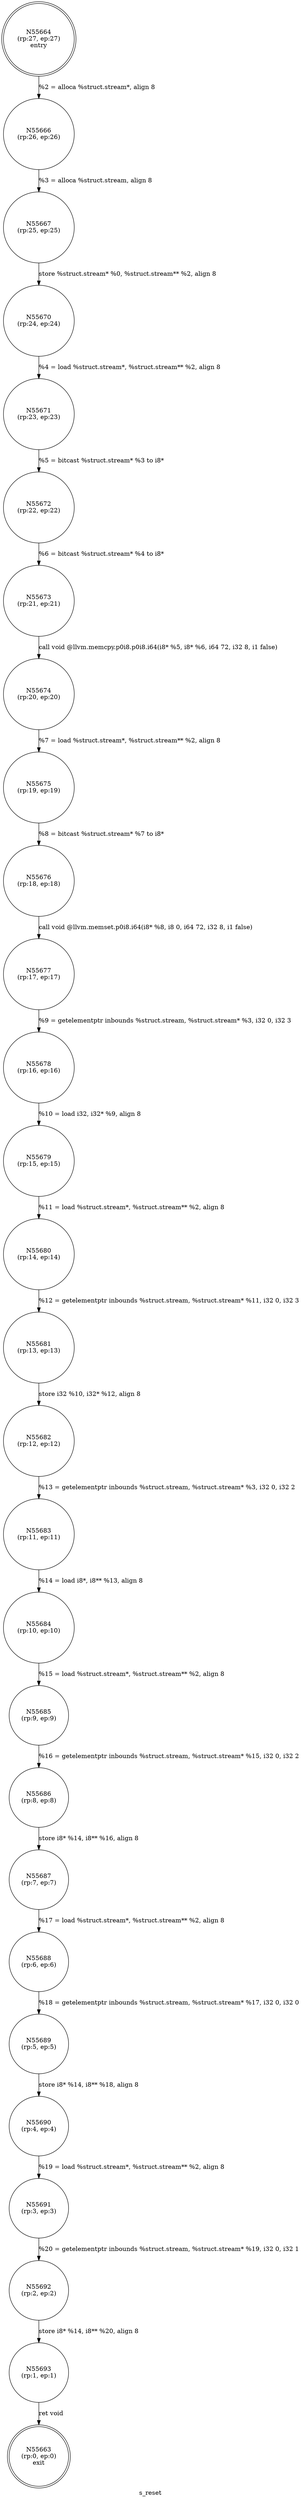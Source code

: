 digraph s_reset {
label="s_reset"
55663 [label="N55663\n(rp:0, ep:0)\nexit", shape="doublecircle"]
55664 [label="N55664\n(rp:27, ep:27)\nentry", shape="doublecircle"]
55664 -> 55666 [label="%2 = alloca %struct.stream*, align 8"]
55666 [label="N55666\n(rp:26, ep:26)", shape="circle"]
55666 -> 55667 [label="%3 = alloca %struct.stream, align 8"]
55667 [label="N55667\n(rp:25, ep:25)", shape="circle"]
55667 -> 55670 [label="store %struct.stream* %0, %struct.stream** %2, align 8"]
55670 [label="N55670\n(rp:24, ep:24)", shape="circle"]
55670 -> 55671 [label="%4 = load %struct.stream*, %struct.stream** %2, align 8"]
55671 [label="N55671\n(rp:23, ep:23)", shape="circle"]
55671 -> 55672 [label="%5 = bitcast %struct.stream* %3 to i8*"]
55672 [label="N55672\n(rp:22, ep:22)", shape="circle"]
55672 -> 55673 [label="%6 = bitcast %struct.stream* %4 to i8*"]
55673 [label="N55673\n(rp:21, ep:21)", shape="circle"]
55673 -> 55674 [label="call void @llvm.memcpy.p0i8.p0i8.i64(i8* %5, i8* %6, i64 72, i32 8, i1 false)"]
55674 [label="N55674\n(rp:20, ep:20)", shape="circle"]
55674 -> 55675 [label="%7 = load %struct.stream*, %struct.stream** %2, align 8"]
55675 [label="N55675\n(rp:19, ep:19)", shape="circle"]
55675 -> 55676 [label="%8 = bitcast %struct.stream* %7 to i8*"]
55676 [label="N55676\n(rp:18, ep:18)", shape="circle"]
55676 -> 55677 [label="call void @llvm.memset.p0i8.i64(i8* %8, i8 0, i64 72, i32 8, i1 false)"]
55677 [label="N55677\n(rp:17, ep:17)", shape="circle"]
55677 -> 55678 [label="%9 = getelementptr inbounds %struct.stream, %struct.stream* %3, i32 0, i32 3"]
55678 [label="N55678\n(rp:16, ep:16)", shape="circle"]
55678 -> 55679 [label="%10 = load i32, i32* %9, align 8"]
55679 [label="N55679\n(rp:15, ep:15)", shape="circle"]
55679 -> 55680 [label="%11 = load %struct.stream*, %struct.stream** %2, align 8"]
55680 [label="N55680\n(rp:14, ep:14)", shape="circle"]
55680 -> 55681 [label="%12 = getelementptr inbounds %struct.stream, %struct.stream* %11, i32 0, i32 3"]
55681 [label="N55681\n(rp:13, ep:13)", shape="circle"]
55681 -> 55682 [label="store i32 %10, i32* %12, align 8"]
55682 [label="N55682\n(rp:12, ep:12)", shape="circle"]
55682 -> 55683 [label="%13 = getelementptr inbounds %struct.stream, %struct.stream* %3, i32 0, i32 2"]
55683 [label="N55683\n(rp:11, ep:11)", shape="circle"]
55683 -> 55684 [label="%14 = load i8*, i8** %13, align 8"]
55684 [label="N55684\n(rp:10, ep:10)", shape="circle"]
55684 -> 55685 [label="%15 = load %struct.stream*, %struct.stream** %2, align 8"]
55685 [label="N55685\n(rp:9, ep:9)", shape="circle"]
55685 -> 55686 [label="%16 = getelementptr inbounds %struct.stream, %struct.stream* %15, i32 0, i32 2"]
55686 [label="N55686\n(rp:8, ep:8)", shape="circle"]
55686 -> 55687 [label="store i8* %14, i8** %16, align 8"]
55687 [label="N55687\n(rp:7, ep:7)", shape="circle"]
55687 -> 55688 [label="%17 = load %struct.stream*, %struct.stream** %2, align 8"]
55688 [label="N55688\n(rp:6, ep:6)", shape="circle"]
55688 -> 55689 [label="%18 = getelementptr inbounds %struct.stream, %struct.stream* %17, i32 0, i32 0"]
55689 [label="N55689\n(rp:5, ep:5)", shape="circle"]
55689 -> 55690 [label="store i8* %14, i8** %18, align 8"]
55690 [label="N55690\n(rp:4, ep:4)", shape="circle"]
55690 -> 55691 [label="%19 = load %struct.stream*, %struct.stream** %2, align 8"]
55691 [label="N55691\n(rp:3, ep:3)", shape="circle"]
55691 -> 55692 [label="%20 = getelementptr inbounds %struct.stream, %struct.stream* %19, i32 0, i32 1"]
55692 [label="N55692\n(rp:2, ep:2)", shape="circle"]
55692 -> 55693 [label="store i8* %14, i8** %20, align 8"]
55693 [label="N55693\n(rp:1, ep:1)", shape="circle"]
55693 -> 55663 [label="ret void"]
}

